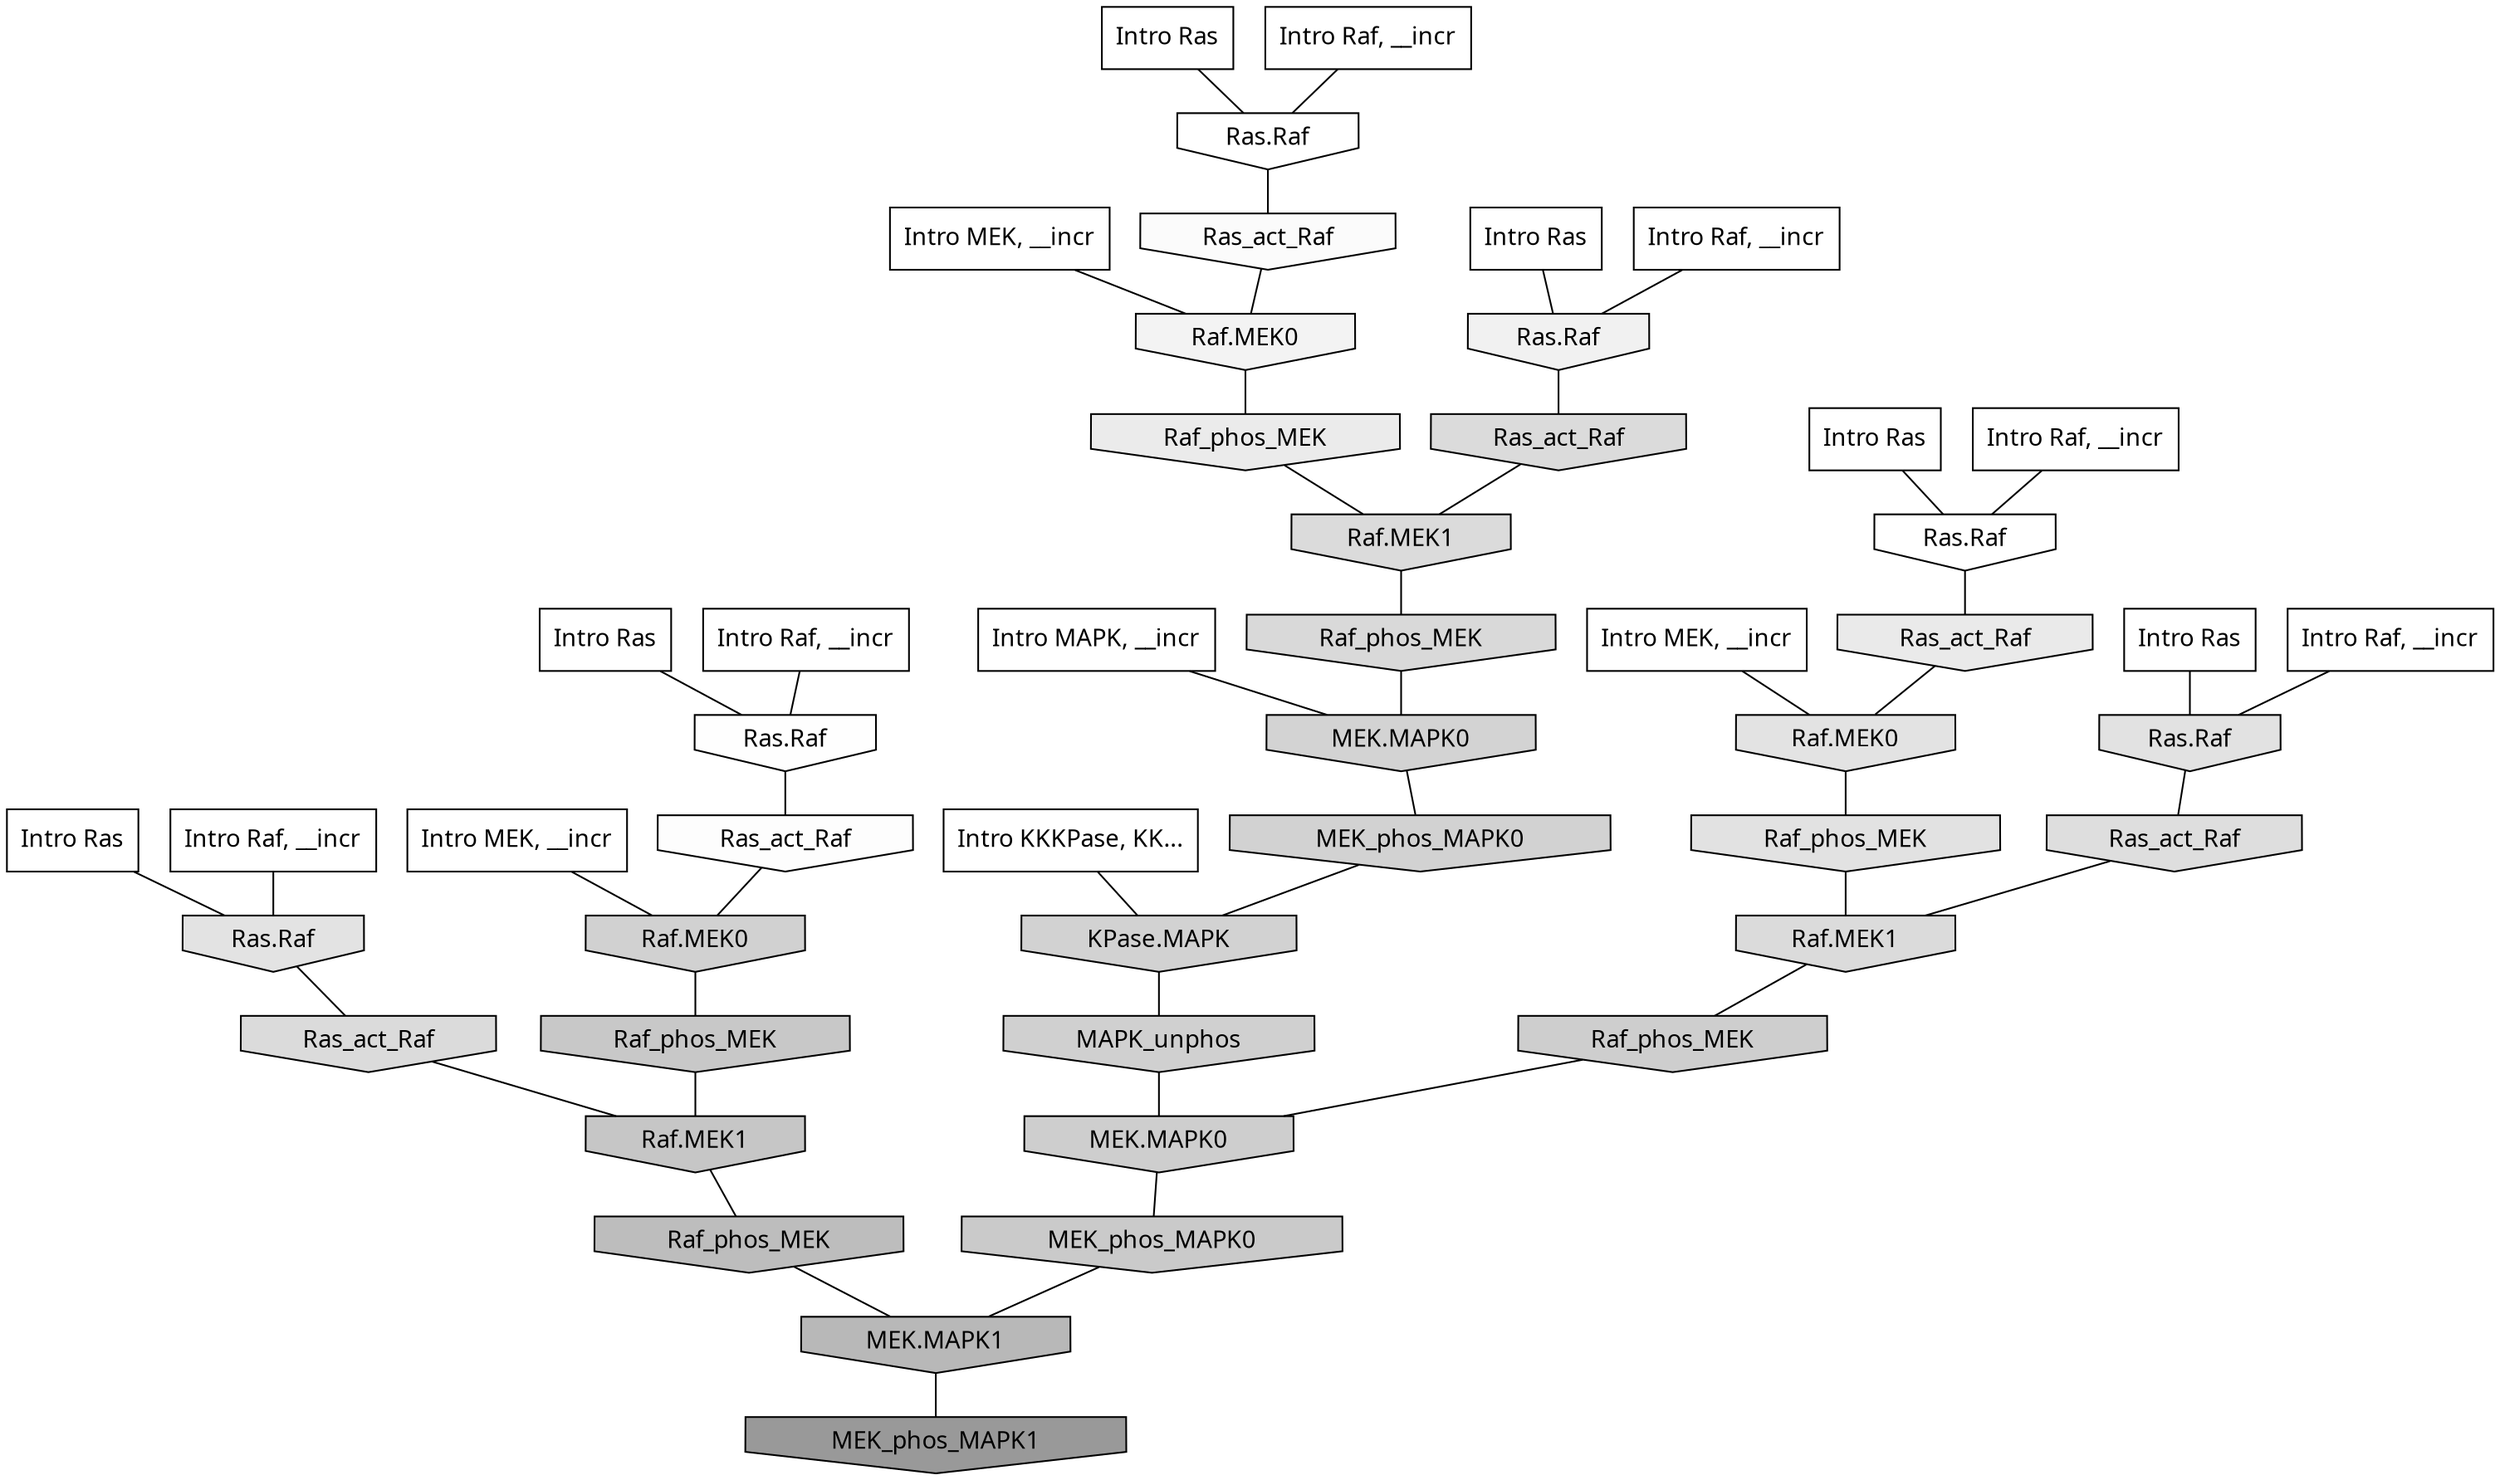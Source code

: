 digraph G{
  rankdir="TB";
  ranksep=0.30;
  node [fontname="CMU Serif"];
  edge [fontname="CMU Serif"];
  
  20 [label="Intro Ras", shape=rectangle, style=filled, fillcolor="0.000 0.000 1.000"]
  
  66 [label="Intro Ras", shape=rectangle, style=filled, fillcolor="0.000 0.000 1.000"]
  
  78 [label="Intro Ras", shape=rectangle, style=filled, fillcolor="0.000 0.000 1.000"]
  
  94 [label="Intro Ras", shape=rectangle, style=filled, fillcolor="0.000 0.000 1.000"]
  
  96 [label="Intro Ras", shape=rectangle, style=filled, fillcolor="0.000 0.000 1.000"]
  
  98 [label="Intro Ras", shape=rectangle, style=filled, fillcolor="0.000 0.000 1.000"]
  
  254 [label="Intro Raf, __incr", shape=rectangle, style=filled, fillcolor="0.000 0.000 1.000"]
  
  369 [label="Intro Raf, __incr", shape=rectangle, style=filled, fillcolor="0.000 0.000 1.000"]
  
  531 [label="Intro Raf, __incr", shape=rectangle, style=filled, fillcolor="0.000 0.000 1.000"]
  
  809 [label="Intro Raf, __incr", shape=rectangle, style=filled, fillcolor="0.000 0.000 1.000"]
  
  1024 [label="Intro Raf, __incr", shape=rectangle, style=filled, fillcolor="0.000 0.000 1.000"]
  
  1064 [label="Intro Raf, __incr", shape=rectangle, style=filled, fillcolor="0.000 0.000 1.000"]
  
  1274 [label="Intro MEK, __incr", shape=rectangle, style=filled, fillcolor="0.000 0.000 1.000"]
  
  1705 [label="Intro MEK, __incr", shape=rectangle, style=filled, fillcolor="0.000 0.000 1.000"]
  
  1783 [label="Intro MEK, __incr", shape=rectangle, style=filled, fillcolor="0.000 0.000 1.000"]
  
  3079 [label="Intro MAPK, __incr", shape=rectangle, style=filled, fillcolor="0.000 0.000 1.000"]
  
  3175 [label="Intro KKKPase, KK...", shape=rectangle, style=filled, fillcolor="0.000 0.000 1.000"]
  
  3239 [label="Ras.Raf", shape=invhouse, style=filled, fillcolor="0.000 0.000 1.000"]
  
  3283 [label="Ras.Raf", shape=invhouse, style=filled, fillcolor="0.000 0.000 1.000"]
  
  3347 [label="Ras.Raf", shape=invhouse, style=filled, fillcolor="0.000 0.000 0.996"]
  
  3384 [label="Ras_act_Raf", shape=invhouse, style=filled, fillcolor="0.000 0.000 0.992"]
  
  3480 [label="Ras_act_Raf", shape=invhouse, style=filled, fillcolor="0.000 0.000 0.981"]
  
  3868 [label="Raf.MEK0", shape=invhouse, style=filled, fillcolor="0.000 0.000 0.952"]
  
  4105 [label="Ras.Raf", shape=invhouse, style=filled, fillcolor="0.000 0.000 0.942"]
  
  4576 [label="Raf_phos_MEK", shape=invhouse, style=filled, fillcolor="0.000 0.000 0.918"]
  
  4662 [label="Ras_act_Raf", shape=invhouse, style=filled, fillcolor="0.000 0.000 0.915"]
  
  5244 [label="Raf.MEK0", shape=invhouse, style=filled, fillcolor="0.000 0.000 0.890"]
  
  5308 [label="Ras.Raf", shape=invhouse, style=filled, fillcolor="0.000 0.000 0.888"]
  
  5405 [label="Raf_phos_MEK", shape=invhouse, style=filled, fillcolor="0.000 0.000 0.885"]
  
  5407 [label="Ras.Raf", shape=invhouse, style=filled, fillcolor="0.000 0.000 0.885"]
  
  5710 [label="Ras_act_Raf", shape=invhouse, style=filled, fillcolor="0.000 0.000 0.870"]
  
  6072 [label="Raf.MEK1", shape=invhouse, style=filled, fillcolor="0.000 0.000 0.858"]
  
  6104 [label="Ras_act_Raf", shape=invhouse, style=filled, fillcolor="0.000 0.000 0.856"]
  
  6107 [label="Raf.MEK1", shape=invhouse, style=filled, fillcolor="0.000 0.000 0.856"]
  
  6110 [label="Ras_act_Raf", shape=invhouse, style=filled, fillcolor="0.000 0.000 0.856"]
  
  6347 [label="Raf_phos_MEK", shape=invhouse, style=filled, fillcolor="0.000 0.000 0.849"]
  
  7235 [label="MEK.MAPK0", shape=invhouse, style=filled, fillcolor="0.000 0.000 0.825"]
  
  7312 [label="MEK_phos_MAPK0", shape=invhouse, style=filled, fillcolor="0.000 0.000 0.824"]
  
  7344 [label="KPase.MAPK", shape=invhouse, style=filled, fillcolor="0.000 0.000 0.823"]
  
  7580 [label="Raf.MEK0", shape=invhouse, style=filled, fillcolor="0.000 0.000 0.818"]
  
  7662 [label="MAPK_unphos", shape=invhouse, style=filled, fillcolor="0.000 0.000 0.816"]
  
  8010 [label="Raf_phos_MEK", shape=invhouse, style=filled, fillcolor="0.000 0.000 0.808"]
  
  8013 [label="MEK.MAPK0", shape=invhouse, style=filled, fillcolor="0.000 0.000 0.808"]
  
  8831 [label="MEK_phos_MAPK0", shape=invhouse, style=filled, fillcolor="0.000 0.000 0.790"]
  
  9104 [label="Raf_phos_MEK", shape=invhouse, style=filled, fillcolor="0.000 0.000 0.784"]
  
  9598 [label="Raf.MEK1", shape=invhouse, style=filled, fillcolor="0.000 0.000 0.777"]
  
  12191 [label="Raf_phos_MEK", shape=invhouse, style=filled, fillcolor="0.000 0.000 0.740"]
  
  13955 [label="MEK.MAPK1", shape=invhouse, style=filled, fillcolor="0.000 0.000 0.721"]
  
  19672 [label="MEK_phos_MAPK1", shape=invhouse, style=filled, fillcolor="0.000 0.000 0.600"]
  
  
  13955 -> 19672 [dir=none, color="0.000 0.000 0.000"] 
  12191 -> 13955 [dir=none, color="0.000 0.000 0.000"] 
  9598 -> 12191 [dir=none, color="0.000 0.000 0.000"] 
  9104 -> 9598 [dir=none, color="0.000 0.000 0.000"] 
  8831 -> 13955 [dir=none, color="0.000 0.000 0.000"] 
  8013 -> 8831 [dir=none, color="0.000 0.000 0.000"] 
  8010 -> 8013 [dir=none, color="0.000 0.000 0.000"] 
  7662 -> 8013 [dir=none, color="0.000 0.000 0.000"] 
  7580 -> 9104 [dir=none, color="0.000 0.000 0.000"] 
  7344 -> 7662 [dir=none, color="0.000 0.000 0.000"] 
  7312 -> 7344 [dir=none, color="0.000 0.000 0.000"] 
  7235 -> 7312 [dir=none, color="0.000 0.000 0.000"] 
  6347 -> 7235 [dir=none, color="0.000 0.000 0.000"] 
  6110 -> 9598 [dir=none, color="0.000 0.000 0.000"] 
  6107 -> 6347 [dir=none, color="0.000 0.000 0.000"] 
  6104 -> 6107 [dir=none, color="0.000 0.000 0.000"] 
  6072 -> 8010 [dir=none, color="0.000 0.000 0.000"] 
  5710 -> 6072 [dir=none, color="0.000 0.000 0.000"] 
  5407 -> 5710 [dir=none, color="0.000 0.000 0.000"] 
  5405 -> 6072 [dir=none, color="0.000 0.000 0.000"] 
  5308 -> 6110 [dir=none, color="0.000 0.000 0.000"] 
  5244 -> 5405 [dir=none, color="0.000 0.000 0.000"] 
  4662 -> 5244 [dir=none, color="0.000 0.000 0.000"] 
  4576 -> 6107 [dir=none, color="0.000 0.000 0.000"] 
  4105 -> 6104 [dir=none, color="0.000 0.000 0.000"] 
  3868 -> 4576 [dir=none, color="0.000 0.000 0.000"] 
  3480 -> 3868 [dir=none, color="0.000 0.000 0.000"] 
  3384 -> 7580 [dir=none, color="0.000 0.000 0.000"] 
  3347 -> 3384 [dir=none, color="0.000 0.000 0.000"] 
  3283 -> 3480 [dir=none, color="0.000 0.000 0.000"] 
  3239 -> 4662 [dir=none, color="0.000 0.000 0.000"] 
  3175 -> 7344 [dir=none, color="0.000 0.000 0.000"] 
  3079 -> 7235 [dir=none, color="0.000 0.000 0.000"] 
  1783 -> 3868 [dir=none, color="0.000 0.000 0.000"] 
  1705 -> 7580 [dir=none, color="0.000 0.000 0.000"] 
  1274 -> 5244 [dir=none, color="0.000 0.000 0.000"] 
  1064 -> 5407 [dir=none, color="0.000 0.000 0.000"] 
  1024 -> 4105 [dir=none, color="0.000 0.000 0.000"] 
  809 -> 5308 [dir=none, color="0.000 0.000 0.000"] 
  531 -> 3283 [dir=none, color="0.000 0.000 0.000"] 
  369 -> 3347 [dir=none, color="0.000 0.000 0.000"] 
  254 -> 3239 [dir=none, color="0.000 0.000 0.000"] 
  98 -> 3347 [dir=none, color="0.000 0.000 0.000"] 
  96 -> 5407 [dir=none, color="0.000 0.000 0.000"] 
  94 -> 3283 [dir=none, color="0.000 0.000 0.000"] 
  78 -> 4105 [dir=none, color="0.000 0.000 0.000"] 
  66 -> 3239 [dir=none, color="0.000 0.000 0.000"] 
  20 -> 5308 [dir=none, color="0.000 0.000 0.000"] 
  
  }

